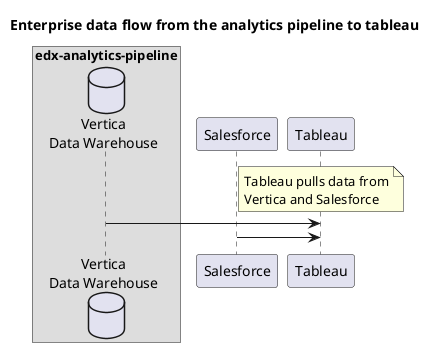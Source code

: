@startuml
skinparam BoxPadding 10

title Enterprise data flow from the analytics pipeline to tableau

box "edx-analytics-pipeline"
    database "Vertica\nData Warehouse" as vertica
end box

participant Salesforce
participant Tableau

note over Tableau: Tableau pulls data from\nVertica and Salesforce
vertica -> Tableau
Salesforce -> Tableau

@enduml
